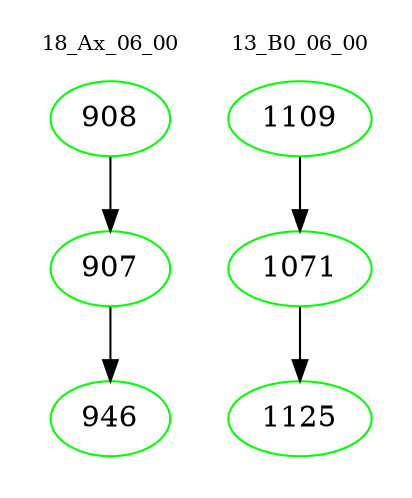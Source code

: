 digraph{
subgraph cluster_0 {
color = white
label = "18_Ax_06_00";
fontsize=10;
T0_908 [label="908", color="green"]
T0_908 -> T0_907 [color="black"]
T0_907 [label="907", color="green"]
T0_907 -> T0_946 [color="black"]
T0_946 [label="946", color="green"]
}
subgraph cluster_1 {
color = white
label = "13_B0_06_00";
fontsize=10;
T1_1109 [label="1109", color="green"]
T1_1109 -> T1_1071 [color="black"]
T1_1071 [label="1071", color="green"]
T1_1071 -> T1_1125 [color="black"]
T1_1125 [label="1125", color="green"]
}
}
